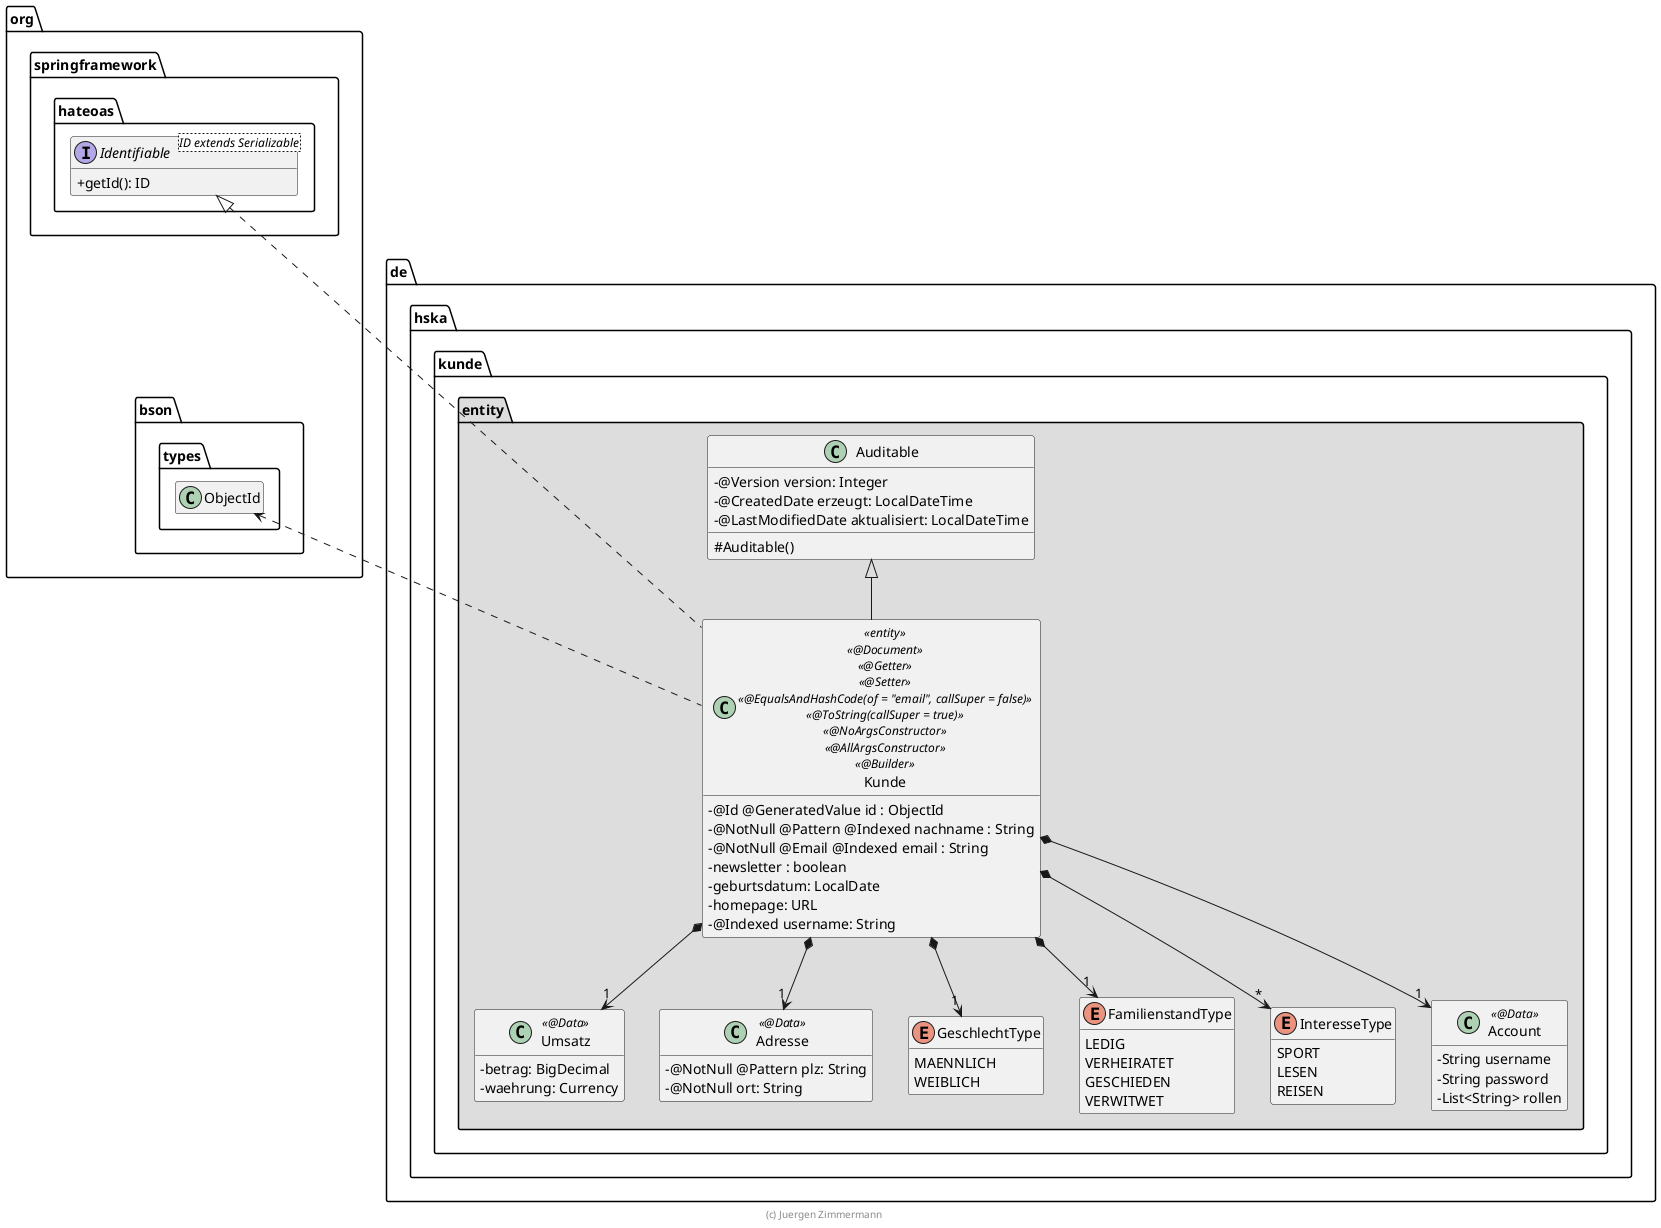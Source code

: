@startuml
skinparam classAttributeIconSize 0
skinparam componentStyle uml2
' skinparam monochrome true

package org.springframework.hateoas {
    interface Identifiable<ID extends Serializable> {
        + getId(): ID
    }
}

package org.bson.types {
    class ObjectId {
    }
}

package de.hska.kunde.entity #DDDDDD {
    ObjectId <.. Kunde
    Auditable <|-- Kunde
    Identifiable <|.down. Kunde
    Kunde *-down-> "1" Umsatz
    Kunde *-down-> "1" Adresse
    Kunde *-down-> "1" GeschlechtType
    Kunde *-down-> "1" FamilienstandType
    Kunde *-down-> "*" InteresseType
    Kunde *-down-> "1" Account

    class Auditable {
        - @Version version: Integer
        - @CreatedDate erzeugt: LocalDateTime
        - @LastModifiedDate aktualisiert: LocalDateTime
        # Auditable()
    }

    class Umsatz << @Data >> {
        - betrag: BigDecimal
        - waehrung: Currency
    }

    class Adresse << @Data >> {
        - @NotNull @Pattern plz: String
        - @NotNull ort: String
    }

    enum GeschlechtType {
        MAENNLICH
        WEIBLICH
    }

    enum FamilienstandType {
        LEDIG
        VERHEIRATET
        GESCHIEDEN
        VERWITWET
    }

    enum InteresseType {
        SPORT
        LESEN
        REISEN
    }

    class Account << @Data >> {
        - String username
        - String password
        - List<String> rollen
    }

    class Kunde << entity >> << @Document >> << @Getter >> << @Setter >> << @EqualsAndHashCode(of = "email", callSuper = false) >> << @ToString(callSuper = true) >> << @NoArgsConstructor >> << @AllArgsConstructor >> << @Builder >> {
        - @Id @GeneratedValue id : ObjectId
        - @NotNull @Pattern @Indexed nachname : String
        - @NotNull @Email @Indexed email : String
        - newsletter : boolean
        - geburtsdatum: LocalDate
        - homepage: URL
        - @Indexed username: String
    }
}

' [hidden] fuer nicht-existierende Beziehungen als Workaround fuer das Layout
Identifiable .[hidden].> ObjectId

hide empty members
hide empty methods
hide empty fields

footer (c) Juergen Zimmermann

@enduml
